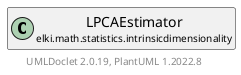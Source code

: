 @startuml
    remove .*\.(Instance|Par|Parameterizer|Factory)$
    set namespaceSeparator none
    hide empty fields
    hide empty methods

    class "<size:14>LPCAEstimator.Par\n<size:10>elki.math.statistics.intrinsicdimensionality" as elki.math.statistics.intrinsicdimensionality.LPCAEstimator.Par [[LPCAEstimator.Par.html]] {
        {static} +FILTER_ID: OptionID
        -eigenPairFilter: EigenPairFilter
        +configure(Parameterization): void
        +make(): LPCAEstimator
    }

    interface "<size:14>Parameterizer\n<size:10>elki.utilities.optionhandling" as elki.utilities.optionhandling.Parameterizer [[../../../utilities/optionhandling/Parameterizer.html]] {
        {abstract} +make(): Object
    }
    class "<size:14>LPCAEstimator\n<size:10>elki.math.statistics.intrinsicdimensionality" as elki.math.statistics.intrinsicdimensionality.LPCAEstimator [[LPCAEstimator.html]]

    elki.utilities.optionhandling.Parameterizer <|.. elki.math.statistics.intrinsicdimensionality.LPCAEstimator.Par
    elki.math.statistics.intrinsicdimensionality.LPCAEstimator +-- elki.math.statistics.intrinsicdimensionality.LPCAEstimator.Par

    center footer UMLDoclet 2.0.19, PlantUML 1.2022.8
@enduml
